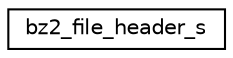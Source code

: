digraph "Graphical Class Hierarchy"
{
  edge [fontname="Helvetica",fontsize="10",labelfontname="Helvetica",labelfontsize="10"];
  node [fontname="Helvetica",fontsize="10",shape=record];
  rankdir="LR";
  Node0 [label="bz2_file_header_s",height=0.2,width=0.4,color="black", fillcolor="white", style="filled",URL="$structbz2__file__header__s.html"];
}
